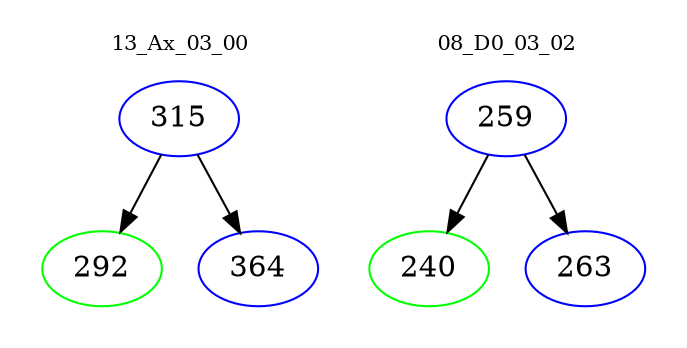 digraph{
subgraph cluster_0 {
color = white
label = "13_Ax_03_00";
fontsize=10;
T0_315 [label="315", color="blue"]
T0_315 -> T0_292 [color="black"]
T0_292 [label="292", color="green"]
T0_315 -> T0_364 [color="black"]
T0_364 [label="364", color="blue"]
}
subgraph cluster_1 {
color = white
label = "08_D0_03_02";
fontsize=10;
T1_259 [label="259", color="blue"]
T1_259 -> T1_240 [color="black"]
T1_240 [label="240", color="green"]
T1_259 -> T1_263 [color="black"]
T1_263 [label="263", color="blue"]
}
}
